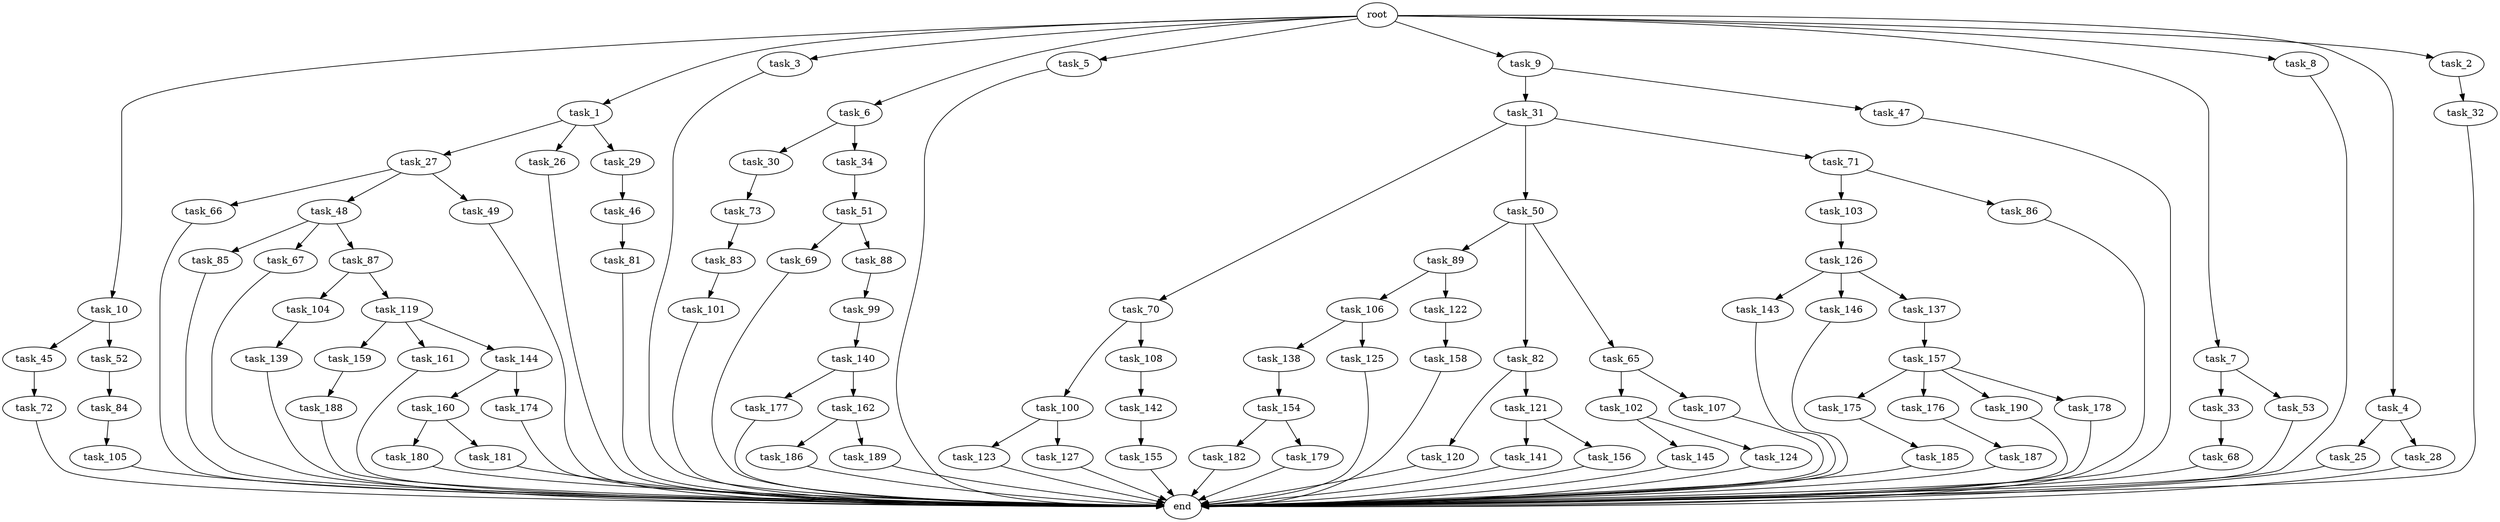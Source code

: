 digraph G {
  task_100 [size="137438953472.000000"];
  task_31 [size="695784701952.000000"];
  task_33 [size="34359738368.000000"];
  task_47 [size="695784701952.000000"];
  task_187 [size="420906795008.000000"];
  task_157 [size="34359738368.000000"];
  task_106 [size="695784701952.000000"];
  task_101 [size="549755813888.000000"];
  task_102 [size="420906795008.000000"];
  task_89 [size="137438953472.000000"];
  task_32 [size="34359738368.000000"];
  task_159 [size="309237645312.000000"];
  task_123 [size="858993459200.000000"];
  task_30 [size="214748364800.000000"];
  task_10 [size="1024.000000"];
  task_143 [size="858993459200.000000"];
  task_27 [size="77309411328.000000"];
  task_105 [size="420906795008.000000"];
  task_104 [size="34359738368.000000"];
  task_138 [size="309237645312.000000"];
  task_154 [size="309237645312.000000"];
  task_70 [size="309237645312.000000"];
  task_53 [size="34359738368.000000"];
  task_122 [size="695784701952.000000"];
  task_1 [size="1024.000000"];
  task_66 [size="34359738368.000000"];
  task_3 [size="1024.000000"];
  task_6 [size="1024.000000"];
  task_161 [size="309237645312.000000"];
  task_119 [size="34359738368.000000"];
  task_85 [size="858993459200.000000"];
  task_160 [size="77309411328.000000"];
  task_26 [size="77309411328.000000"];
  task_5 [size="1024.000000"];
  task_141 [size="34359738368.000000"];
  task_25 [size="34359738368.000000"];
  task_145 [size="420906795008.000000"];
  task_188 [size="858993459200.000000"];
  task_51 [size="214748364800.000000"];
  task_146 [size="858993459200.000000"];
  task_34 [size="214748364800.000000"];
  task_9 [size="1024.000000"];
  task_68 [size="214748364800.000000"];
  task_175 [size="858993459200.000000"];
  task_67 [size="858993459200.000000"];
  task_29 [size="77309411328.000000"];
  task_182 [size="858993459200.000000"];
  task_176 [size="858993459200.000000"];
  task_179 [size="858993459200.000000"];
  task_82 [size="137438953472.000000"];
  task_177 [size="34359738368.000000"];
  task_65 [size="137438953472.000000"];
  task_144 [size="309237645312.000000"];
  task_180 [size="214748364800.000000"];
  task_108 [size="137438953472.000000"];
  task_103 [size="309237645312.000000"];
  task_120 [size="214748364800.000000"];
  task_155 [size="214748364800.000000"];
  task_69 [size="309237645312.000000"];
  task_46 [size="214748364800.000000"];
  task_186 [size="137438953472.000000"];
  task_121 [size="214748364800.000000"];
  task_84 [size="34359738368.000000"];
  task_125 [size="309237645312.000000"];
  task_137 [size="858993459200.000000"];
  task_189 [size="137438953472.000000"];
  task_158 [size="420906795008.000000"];
  task_72 [size="858993459200.000000"];
  task_107 [size="420906795008.000000"];
  task_88 [size="309237645312.000000"];
  task_48 [size="34359738368.000000"];
  task_83 [size="309237645312.000000"];
  task_126 [size="34359738368.000000"];
  task_7 [size="1024.000000"];
  task_50 [size="309237645312.000000"];
  task_99 [size="77309411328.000000"];
  task_45 [size="137438953472.000000"];
  task_81 [size="137438953472.000000"];
  task_142 [size="214748364800.000000"];
  task_28 [size="34359738368.000000"];
  root [size="0.000000"];
  task_49 [size="34359738368.000000"];
  task_127 [size="858993459200.000000"];
  task_124 [size="420906795008.000000"];
  task_86 [size="309237645312.000000"];
  task_8 [size="1024.000000"];
  task_156 [size="34359738368.000000"];
  task_139 [size="77309411328.000000"];
  task_181 [size="214748364800.000000"];
  task_87 [size="858993459200.000000"];
  task_52 [size="137438953472.000000"];
  task_73 [size="214748364800.000000"];
  task_140 [size="214748364800.000000"];
  task_4 [size="1024.000000"];
  end [size="0.000000"];
  task_174 [size="77309411328.000000"];
  task_190 [size="858993459200.000000"];
  task_185 [size="77309411328.000000"];
  task_71 [size="309237645312.000000"];
  task_2 [size="1024.000000"];
  task_178 [size="858993459200.000000"];
  task_162 [size="34359738368.000000"];

  task_100 -> task_127 [size="838860800.000000"];
  task_100 -> task_123 [size="838860800.000000"];
  task_31 -> task_71 [size="301989888.000000"];
  task_31 -> task_50 [size="301989888.000000"];
  task_31 -> task_70 [size="301989888.000000"];
  task_33 -> task_68 [size="209715200.000000"];
  task_47 -> end [size="1.000000"];
  task_187 -> end [size="1.000000"];
  task_157 -> task_190 [size="838860800.000000"];
  task_157 -> task_176 [size="838860800.000000"];
  task_157 -> task_178 [size="838860800.000000"];
  task_157 -> task_175 [size="838860800.000000"];
  task_106 -> task_138 [size="301989888.000000"];
  task_106 -> task_125 [size="301989888.000000"];
  task_101 -> end [size="1.000000"];
  task_102 -> task_145 [size="411041792.000000"];
  task_102 -> task_124 [size="411041792.000000"];
  task_89 -> task_106 [size="679477248.000000"];
  task_89 -> task_122 [size="679477248.000000"];
  task_32 -> end [size="1.000000"];
  task_159 -> task_188 [size="838860800.000000"];
  task_123 -> end [size="1.000000"];
  task_30 -> task_73 [size="209715200.000000"];
  task_10 -> task_45 [size="134217728.000000"];
  task_10 -> task_52 [size="134217728.000000"];
  task_143 -> end [size="1.000000"];
  task_27 -> task_48 [size="33554432.000000"];
  task_27 -> task_66 [size="33554432.000000"];
  task_27 -> task_49 [size="33554432.000000"];
  task_105 -> end [size="1.000000"];
  task_104 -> task_139 [size="75497472.000000"];
  task_138 -> task_154 [size="301989888.000000"];
  task_154 -> task_182 [size="838860800.000000"];
  task_154 -> task_179 [size="838860800.000000"];
  task_70 -> task_100 [size="134217728.000000"];
  task_70 -> task_108 [size="134217728.000000"];
  task_53 -> end [size="1.000000"];
  task_122 -> task_158 [size="411041792.000000"];
  task_1 -> task_26 [size="75497472.000000"];
  task_1 -> task_27 [size="75497472.000000"];
  task_1 -> task_29 [size="75497472.000000"];
  task_66 -> end [size="1.000000"];
  task_3 -> end [size="1.000000"];
  task_6 -> task_30 [size="209715200.000000"];
  task_6 -> task_34 [size="209715200.000000"];
  task_161 -> end [size="1.000000"];
  task_119 -> task_161 [size="301989888.000000"];
  task_119 -> task_144 [size="301989888.000000"];
  task_119 -> task_159 [size="301989888.000000"];
  task_85 -> end [size="1.000000"];
  task_160 -> task_180 [size="209715200.000000"];
  task_160 -> task_181 [size="209715200.000000"];
  task_26 -> end [size="1.000000"];
  task_5 -> end [size="1.000000"];
  task_141 -> end [size="1.000000"];
  task_25 -> end [size="1.000000"];
  task_145 -> end [size="1.000000"];
  task_188 -> end [size="1.000000"];
  task_51 -> task_88 [size="301989888.000000"];
  task_51 -> task_69 [size="301989888.000000"];
  task_146 -> end [size="1.000000"];
  task_34 -> task_51 [size="209715200.000000"];
  task_9 -> task_31 [size="679477248.000000"];
  task_9 -> task_47 [size="679477248.000000"];
  task_68 -> end [size="1.000000"];
  task_175 -> task_185 [size="75497472.000000"];
  task_67 -> end [size="1.000000"];
  task_29 -> task_46 [size="209715200.000000"];
  task_182 -> end [size="1.000000"];
  task_176 -> task_187 [size="411041792.000000"];
  task_179 -> end [size="1.000000"];
  task_82 -> task_121 [size="209715200.000000"];
  task_82 -> task_120 [size="209715200.000000"];
  task_177 -> end [size="1.000000"];
  task_65 -> task_107 [size="411041792.000000"];
  task_65 -> task_102 [size="411041792.000000"];
  task_144 -> task_160 [size="75497472.000000"];
  task_144 -> task_174 [size="75497472.000000"];
  task_180 -> end [size="1.000000"];
  task_108 -> task_142 [size="209715200.000000"];
  task_103 -> task_126 [size="33554432.000000"];
  task_120 -> end [size="1.000000"];
  task_155 -> end [size="1.000000"];
  task_69 -> end [size="1.000000"];
  task_46 -> task_81 [size="134217728.000000"];
  task_186 -> end [size="1.000000"];
  task_121 -> task_156 [size="33554432.000000"];
  task_121 -> task_141 [size="33554432.000000"];
  task_84 -> task_105 [size="411041792.000000"];
  task_125 -> end [size="1.000000"];
  task_137 -> task_157 [size="33554432.000000"];
  task_189 -> end [size="1.000000"];
  task_158 -> end [size="1.000000"];
  task_72 -> end [size="1.000000"];
  task_107 -> end [size="1.000000"];
  task_88 -> task_99 [size="75497472.000000"];
  task_48 -> task_85 [size="838860800.000000"];
  task_48 -> task_87 [size="838860800.000000"];
  task_48 -> task_67 [size="838860800.000000"];
  task_83 -> task_101 [size="536870912.000000"];
  task_126 -> task_137 [size="838860800.000000"];
  task_126 -> task_143 [size="838860800.000000"];
  task_126 -> task_146 [size="838860800.000000"];
  task_7 -> task_33 [size="33554432.000000"];
  task_7 -> task_53 [size="33554432.000000"];
  task_50 -> task_82 [size="134217728.000000"];
  task_50 -> task_89 [size="134217728.000000"];
  task_50 -> task_65 [size="134217728.000000"];
  task_99 -> task_140 [size="209715200.000000"];
  task_45 -> task_72 [size="838860800.000000"];
  task_81 -> end [size="1.000000"];
  task_142 -> task_155 [size="209715200.000000"];
  task_28 -> end [size="1.000000"];
  root -> task_9 [size="1.000000"];
  root -> task_5 [size="1.000000"];
  root -> task_7 [size="1.000000"];
  root -> task_10 [size="1.000000"];
  root -> task_2 [size="1.000000"];
  root -> task_1 [size="1.000000"];
  root -> task_8 [size="1.000000"];
  root -> task_4 [size="1.000000"];
  root -> task_3 [size="1.000000"];
  root -> task_6 [size="1.000000"];
  task_49 -> end [size="1.000000"];
  task_127 -> end [size="1.000000"];
  task_124 -> end [size="1.000000"];
  task_86 -> end [size="1.000000"];
  task_8 -> end [size="1.000000"];
  task_156 -> end [size="1.000000"];
  task_139 -> end [size="1.000000"];
  task_181 -> end [size="1.000000"];
  task_87 -> task_119 [size="33554432.000000"];
  task_87 -> task_104 [size="33554432.000000"];
  task_52 -> task_84 [size="33554432.000000"];
  task_73 -> task_83 [size="301989888.000000"];
  task_140 -> task_177 [size="33554432.000000"];
  task_140 -> task_162 [size="33554432.000000"];
  task_4 -> task_28 [size="33554432.000000"];
  task_4 -> task_25 [size="33554432.000000"];
  task_174 -> end [size="1.000000"];
  task_190 -> end [size="1.000000"];
  task_185 -> end [size="1.000000"];
  task_71 -> task_103 [size="301989888.000000"];
  task_71 -> task_86 [size="301989888.000000"];
  task_2 -> task_32 [size="33554432.000000"];
  task_178 -> end [size="1.000000"];
  task_162 -> task_189 [size="134217728.000000"];
  task_162 -> task_186 [size="134217728.000000"];
}
